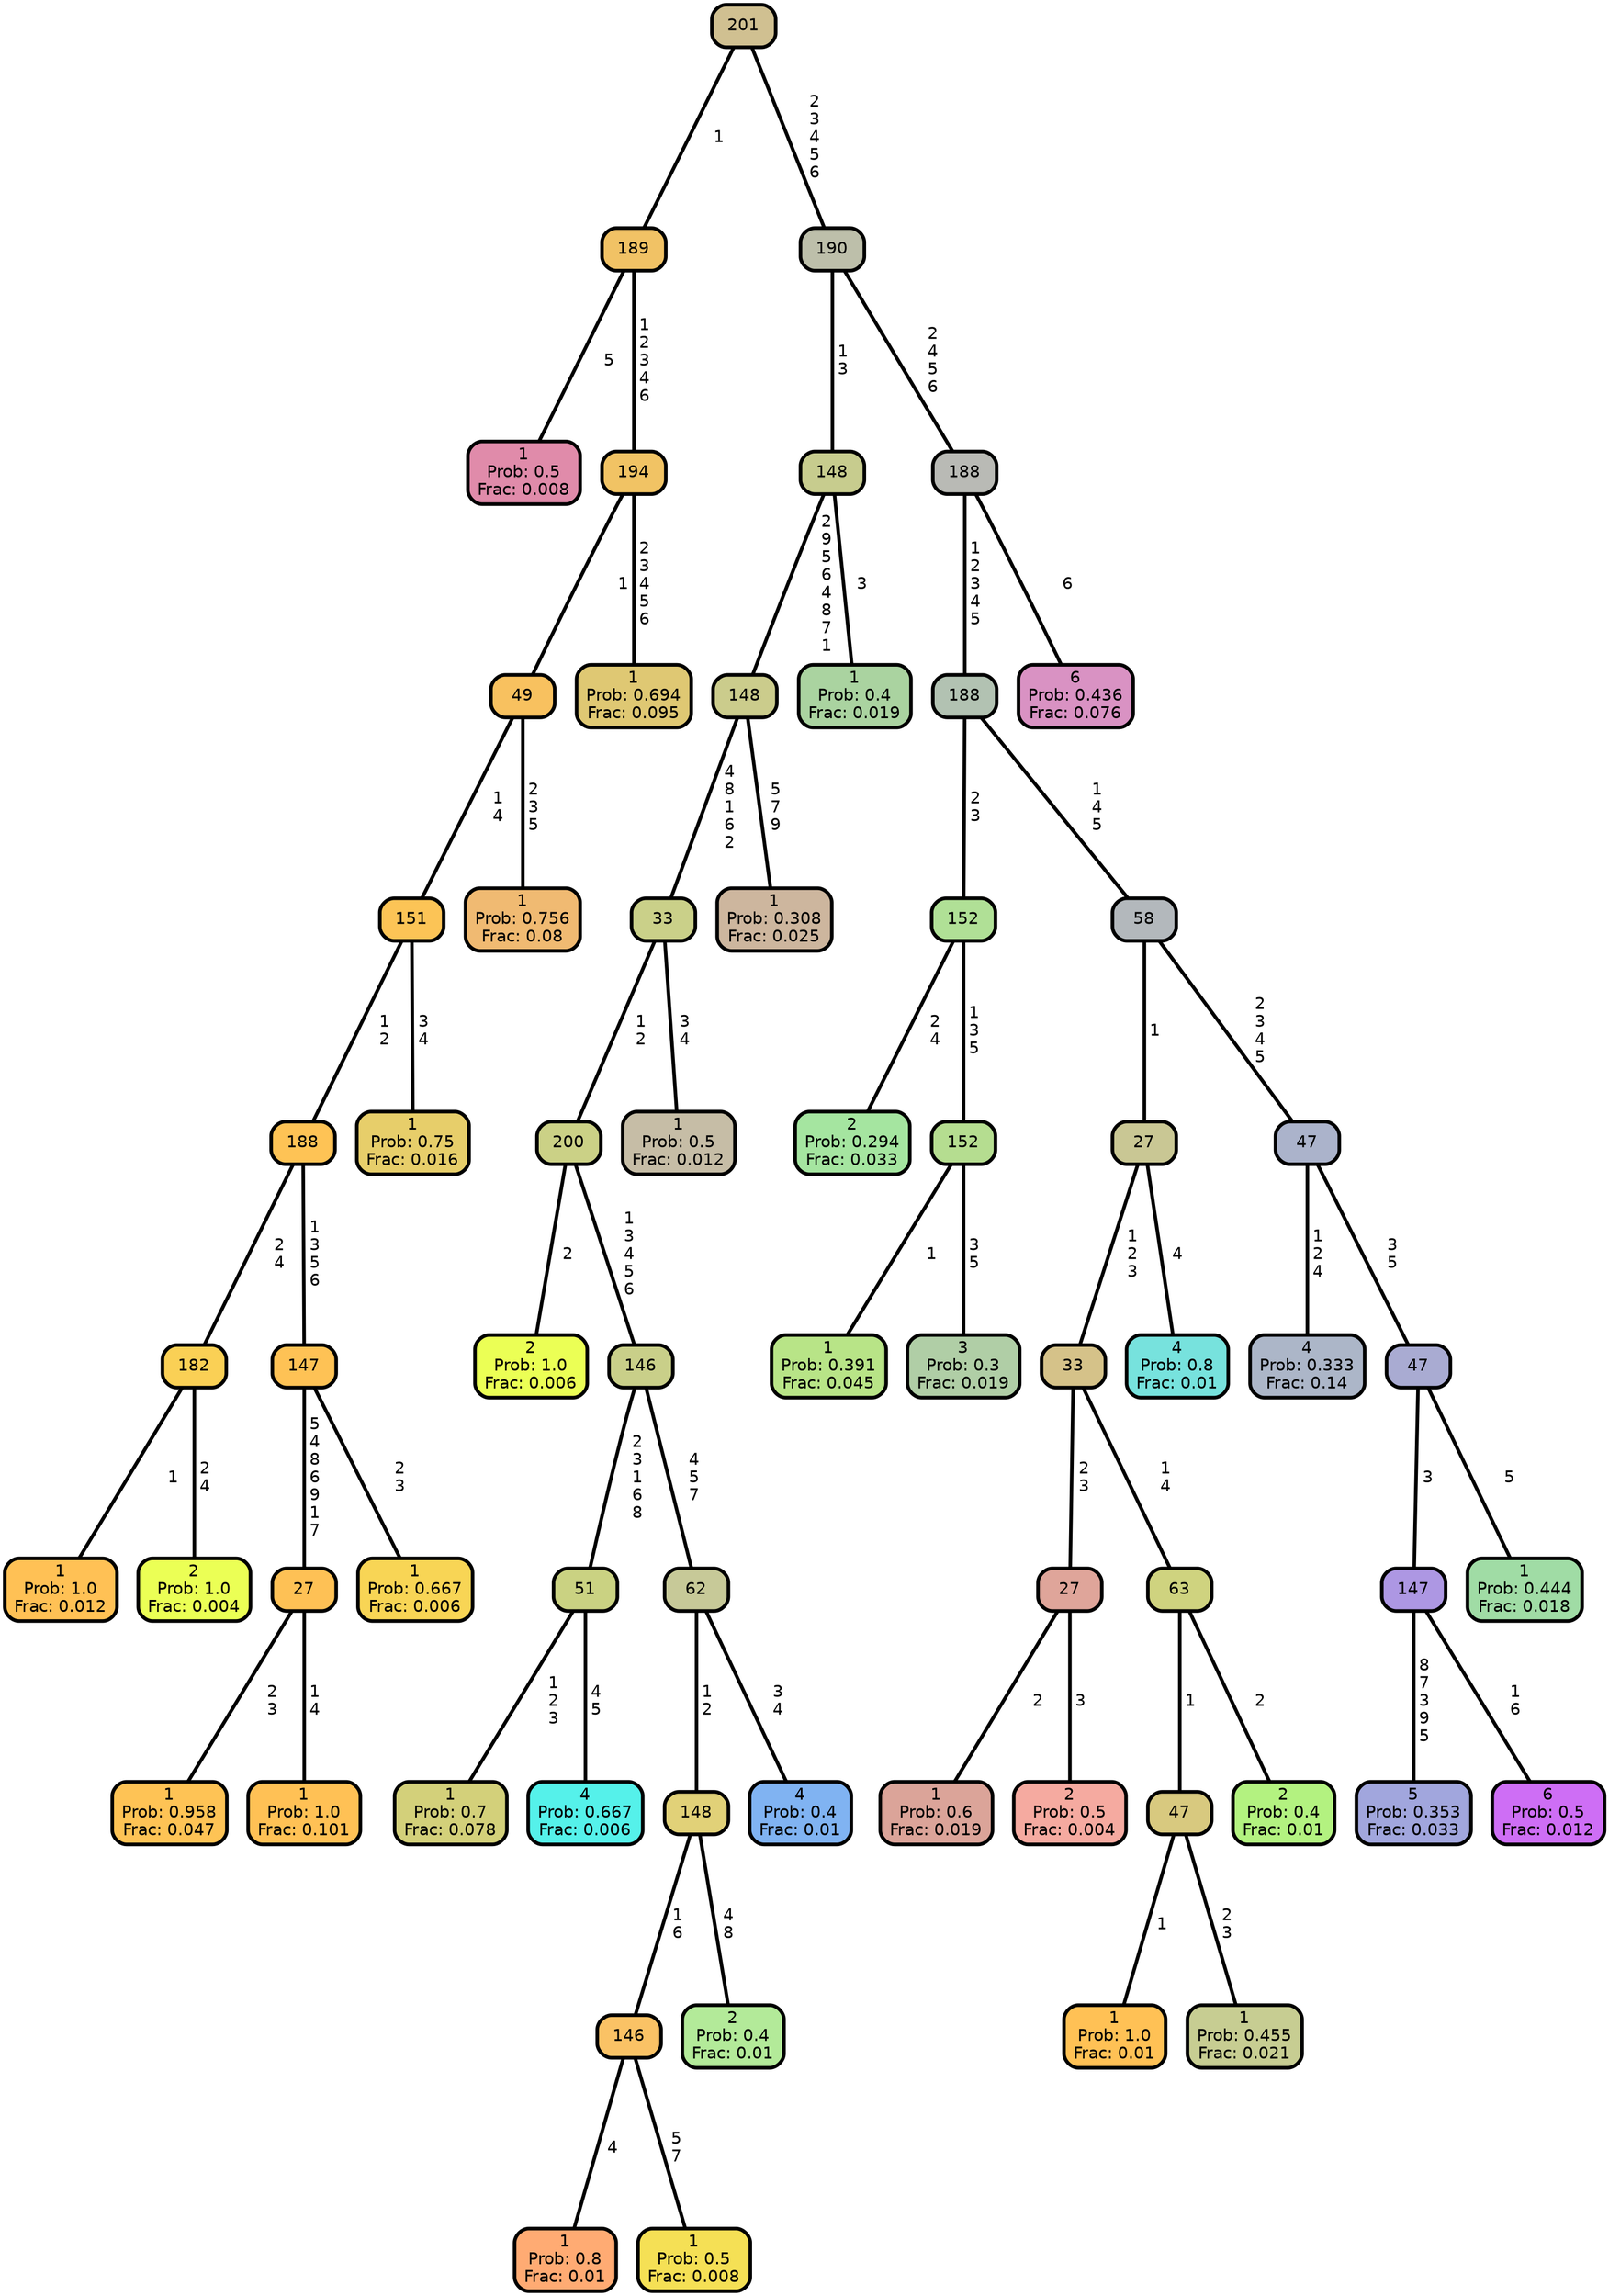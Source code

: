 graph Tree {
node [shape=box, style="filled, rounded",color="black",penwidth="3",fontcolor="black",                 fontname=helvetica] ;
graph [ranksep="0 equally", splines=straight,                 bgcolor=transparent, dpi=200] ;
edge [fontname=helvetica, color=black] ;
0 [label="1
Prob: 0.5
Frac: 0.008", fillcolor="#e08baa"] ;
1 [label="189", fillcolor="#f1c265"] ;
2 [label="1
Prob: 1.0
Frac: 0.012", fillcolor="#ffc155"] ;
3 [label="182", fillcolor="#fad055"] ;
4 [label="2
Prob: 1.0
Frac: 0.004", fillcolor="#ebff55"] ;
5 [label="188", fillcolor="#fec355"] ;
6 [label="1
Prob: 0.958
Frac: 0.047", fillcolor="#fec355"] ;
7 [label="27", fillcolor="#fec155"] ;
8 [label="1
Prob: 1.0
Frac: 0.101", fillcolor="#ffc155"] ;
9 [label="147", fillcolor="#fec255"] ;
10 [label="1
Prob: 0.667
Frac: 0.006", fillcolor="#f8d555"] ;
11 [label="151", fillcolor="#fcc456"] ;
12 [label="1
Prob: 0.75
Frac: 0.016", fillcolor="#e7ce6a"] ;
13 [label="49", fillcolor="#f8c15f"] ;
14 [label="1
Prob: 0.756
Frac: 0.08", fillcolor="#f0ba72"] ;
15 [label="194", fillcolor="#f1c364"] ;
16 [label="1
Prob: 0.694
Frac: 0.095", fillcolor="#dfc873"] ;
17 [label="201", fillcolor="#d0c091"] ;
18 [label="2
Prob: 1.0
Frac: 0.006", fillcolor="#ebff55"] ;
19 [label="200", fillcolor="#cbd186"] ;
20 [label="1
Prob: 0.7
Frac: 0.078", fillcolor="#d3d07a"] ;
21 [label="51", fillcolor="#cad282"] ;
22 [label="4
Prob: 0.667
Frac: 0.006", fillcolor="#55f1ea"] ;
23 [label="146", fillcolor="#c9cf89"] ;
24 [label="1
Prob: 0.8
Frac: 0.01", fillcolor="#ffab73"] ;
25 [label="146", fillcolor="#fac265"] ;
26 [label="1
Prob: 0.5
Frac: 0.008", fillcolor="#f5e055"] ;
27 [label="148", fillcolor="#e1d178"] ;
28 [label="2
Prob: 0.4
Frac: 0.01", fillcolor="#b3ea99"] ;
29 [label="62", fillcolor="#c7c998"] ;
30 [label="4
Prob: 0.4
Frac: 0.01", fillcolor="#80b3f2"] ;
31 [label="33", fillcolor="#cad089"] ;
32 [label="1
Prob: 0.5
Frac: 0.012", fillcolor="#c6bda6"] ;
33 [label="148", fillcolor="#cbcc8c"] ;
34 [label="1
Prob: 0.308
Frac: 0.025", fillcolor="#cdb69e"] ;
35 [label="148", fillcolor="#c7cc8e"] ;
36 [label="1
Prob: 0.4
Frac: 0.019", fillcolor="#aad3a0"] ;
37 [label="190", fillcolor="#bdbfaa"] ;
38 [label="2
Prob: 0.294
Frac: 0.033", fillcolor="#a5e5a0"] ;
39 [label="152", fillcolor="#b0e096"] ;
40 [label="1
Prob: 0.391
Frac: 0.045", fillcolor="#b8e487"] ;
41 [label="152", fillcolor="#b5dd90"] ;
42 [label="3
Prob: 0.3
Frac: 0.019", fillcolor="#b0cea6"] ;
43 [label="188", fillcolor="#b2c2b2"] ;
44 [label="1
Prob: 0.6
Frac: 0.019", fillcolor="#dba499"] ;
45 [label="27", fillcolor="#dfa59a"] ;
46 [label="2
Prob: 0.5
Frac: 0.004", fillcolor="#f5aaa0"] ;
47 [label="33", fillcolor="#d5c289"] ;
48 [label="1
Prob: 1.0
Frac: 0.01", fillcolor="#ffc155"] ;
49 [label="47", fillcolor="#d8c97f"] ;
50 [label="1
Prob: 0.455
Frac: 0.021", fillcolor="#c7cd92"] ;
51 [label="63", fillcolor="#cfd37f"] ;
52 [label="2
Prob: 0.4
Frac: 0.01", fillcolor="#b3f280"] ;
53 [label="27", fillcolor="#c9c794"] ;
54 [label="4
Prob: 0.8
Frac: 0.01", fillcolor="#77e2dd"] ;
55 [label="58", fillcolor="#b3b8bc"] ;
56 [label="4
Prob: 0.333
Frac: 0.14", fillcolor="#acb6c8"] ;
57 [label="47", fillcolor="#abb3cb"] ;
58 [label="5
Prob: 0.353
Frac: 0.033", fillcolor="#a1a6dd"] ;
59 [label="147", fillcolor="#ad97e3"] ;
60 [label="6
Prob: 0.5
Frac: 0.012", fillcolor="#ce6ef5"] ;
61 [label="47", fillcolor="#a9abd2"] ;
62 [label="1
Prob: 0.444
Frac: 0.018", fillcolor="#a0dca5"] ;
63 [label="188", fillcolor="#b9bab5"] ;
64 [label="6
Prob: 0.436
Frac: 0.076", fillcolor="#d992c3"] ;
1 -- 0 [label=" 5",penwidth=3] ;
1 -- 15 [label=" 1\n 2\n 3\n 4\n 6",penwidth=3] ;
3 -- 2 [label=" 1",penwidth=3] ;
3 -- 4 [label=" 2\n 4",penwidth=3] ;
5 -- 3 [label=" 2\n 4",penwidth=3] ;
5 -- 9 [label=" 1\n 3\n 5\n 6",penwidth=3] ;
7 -- 6 [label=" 2\n 3",penwidth=3] ;
7 -- 8 [label=" 1\n 4",penwidth=3] ;
9 -- 7 [label=" 5\n 4\n 8\n 6\n 9\n 1\n 7",penwidth=3] ;
9 -- 10 [label=" 2\n 3",penwidth=3] ;
11 -- 5 [label=" 1\n 2",penwidth=3] ;
11 -- 12 [label=" 3\n 4",penwidth=3] ;
13 -- 11 [label=" 1\n 4",penwidth=3] ;
13 -- 14 [label=" 2\n 3\n 5",penwidth=3] ;
15 -- 13 [label=" 1",penwidth=3] ;
15 -- 16 [label=" 2\n 3\n 4\n 5\n 6",penwidth=3] ;
17 -- 1 [label=" 1",penwidth=3] ;
17 -- 37 [label=" 2\n 3\n 4\n 5\n 6",penwidth=3] ;
19 -- 18 [label=" 2",penwidth=3] ;
19 -- 23 [label=" 1\n 3\n 4\n 5\n 6",penwidth=3] ;
21 -- 20 [label=" 1\n 2\n 3",penwidth=3] ;
21 -- 22 [label=" 4\n 5",penwidth=3] ;
23 -- 21 [label=" 2\n 3\n 1\n 6\n 8",penwidth=3] ;
23 -- 29 [label=" 4\n 5\n 7",penwidth=3] ;
25 -- 24 [label=" 4",penwidth=3] ;
25 -- 26 [label=" 5\n 7",penwidth=3] ;
27 -- 25 [label=" 1\n 6",penwidth=3] ;
27 -- 28 [label=" 4\n 8",penwidth=3] ;
29 -- 27 [label=" 1\n 2",penwidth=3] ;
29 -- 30 [label=" 3\n 4",penwidth=3] ;
31 -- 19 [label=" 1\n 2",penwidth=3] ;
31 -- 32 [label=" 3\n 4",penwidth=3] ;
33 -- 31 [label=" 4\n 8\n 1\n 6\n 2",penwidth=3] ;
33 -- 34 [label=" 5\n 7\n 9",penwidth=3] ;
35 -- 33 [label=" 2\n 9\n 5\n 6\n 4\n 8\n 7\n 1",penwidth=3] ;
35 -- 36 [label=" 3",penwidth=3] ;
37 -- 35 [label=" 1\n 3",penwidth=3] ;
37 -- 63 [label=" 2\n 4\n 5\n 6",penwidth=3] ;
39 -- 38 [label=" 2\n 4",penwidth=3] ;
39 -- 41 [label=" 1\n 3\n 5",penwidth=3] ;
41 -- 40 [label=" 1",penwidth=3] ;
41 -- 42 [label=" 3\n 5",penwidth=3] ;
43 -- 39 [label=" 2\n 3",penwidth=3] ;
43 -- 55 [label=" 1\n 4\n 5",penwidth=3] ;
45 -- 44 [label=" 2",penwidth=3] ;
45 -- 46 [label=" 3",penwidth=3] ;
47 -- 45 [label=" 2\n 3",penwidth=3] ;
47 -- 51 [label=" 1\n 4",penwidth=3] ;
49 -- 48 [label=" 1",penwidth=3] ;
49 -- 50 [label=" 2\n 3",penwidth=3] ;
51 -- 49 [label=" 1",penwidth=3] ;
51 -- 52 [label=" 2",penwidth=3] ;
53 -- 47 [label=" 1\n 2\n 3",penwidth=3] ;
53 -- 54 [label=" 4",penwidth=3] ;
55 -- 53 [label=" 1",penwidth=3] ;
55 -- 57 [label=" 2\n 3\n 4\n 5",penwidth=3] ;
57 -- 56 [label=" 1\n 2\n 4",penwidth=3] ;
57 -- 61 [label=" 3\n 5",penwidth=3] ;
59 -- 58 [label=" 8\n 7\n 3\n 9\n 5",penwidth=3] ;
59 -- 60 [label=" 1\n 6",penwidth=3] ;
61 -- 59 [label=" 3",penwidth=3] ;
61 -- 62 [label=" 5",penwidth=3] ;
63 -- 43 [label=" 1\n 2\n 3\n 4\n 5",penwidth=3] ;
63 -- 64 [label=" 6",penwidth=3] ;
{rank = same;}}